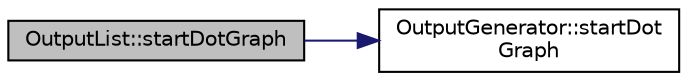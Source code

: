 digraph "OutputList::startDotGraph"
{
 // LATEX_PDF_SIZE
  edge [fontname="Helvetica",fontsize="10",labelfontname="Helvetica",labelfontsize="10"];
  node [fontname="Helvetica",fontsize="10",shape=record];
  rankdir="LR";
  Node1 [label="OutputList::startDotGraph",height=0.2,width=0.4,color="black", fillcolor="grey75", style="filled", fontcolor="black",tooltip=" "];
  Node1 -> Node2 [color="midnightblue",fontsize="10",style="solid"];
  Node2 [label="OutputGenerator::startDot\lGraph",height=0.2,width=0.4,color="black", fillcolor="white", style="filled",URL="$classOutputGenerator.html#a60efbd7467b31058030731fe084a9db5",tooltip=" "];
}

